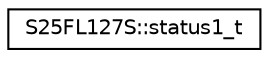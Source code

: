 digraph "Graphical Class Hierarchy"
{
  edge [fontname="Helvetica",fontsize="10",labelfontname="Helvetica",labelfontsize="10"];
  node [fontname="Helvetica",fontsize="10",shape=record];
  rankdir="LR";
  Node1 [label="S25FL127S::status1_t",height=0.2,width=0.4,color="black", fillcolor="white", style="filled",URL="$d7/d1a/unionS25FL127S_1_1status1__t.html"];
}
